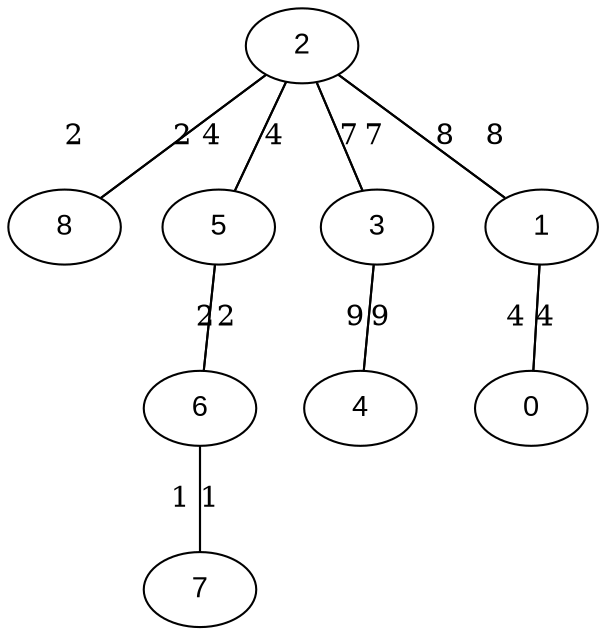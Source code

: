 digraph BST {node [fontname="Arial"];
splines=line
splines=false    2 -> 8 [dir=none label="2"];
    2 -> 5 [dir=none label="4"];
    2 -> 3 [dir=none label="7"];
    2 -> 1 [dir=none label="8"];
    0 -> 1 [dir=none label="4"];
    1 -> 0 [dir=none label="4"];
    1 -> 2 [dir=none label="8"];
    5 -> 6 [dir=none label="2"];
    5 -> 2 [dir=none label="4"];
    4 -> 3 [dir=none label="9"];
    7 -> 6 [dir=none label="1"];
    6 -> 7 [dir=none label="1"];
    6 -> 5 [dir=none label="2"];
    8 -> 2 [dir=none label="2"];
    3 -> 2 [dir=none label="7"];
    3 -> 4 [dir=none label="9"];
}